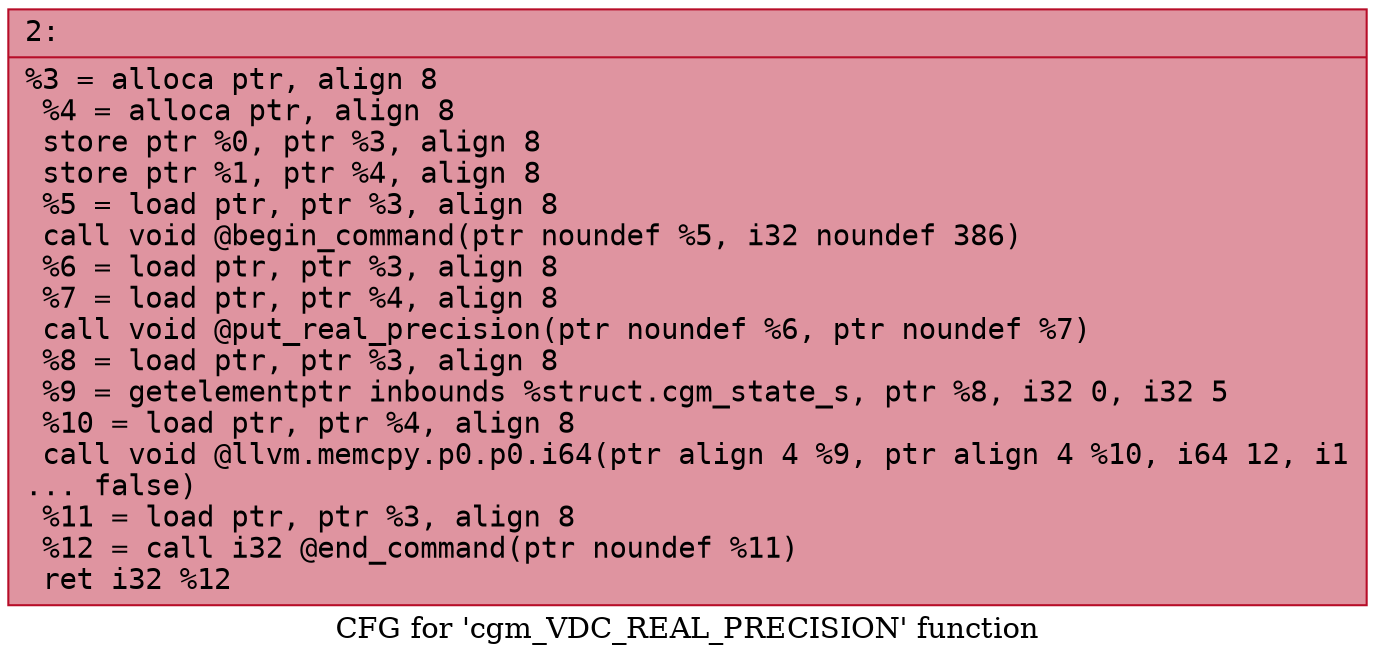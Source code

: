 digraph "CFG for 'cgm_VDC_REAL_PRECISION' function" {
	label="CFG for 'cgm_VDC_REAL_PRECISION' function";

	Node0x6000024c7570 [shape=record,color="#b70d28ff", style=filled, fillcolor="#b70d2870" fontname="Courier",label="{2:\l|  %3 = alloca ptr, align 8\l  %4 = alloca ptr, align 8\l  store ptr %0, ptr %3, align 8\l  store ptr %1, ptr %4, align 8\l  %5 = load ptr, ptr %3, align 8\l  call void @begin_command(ptr noundef %5, i32 noundef 386)\l  %6 = load ptr, ptr %3, align 8\l  %7 = load ptr, ptr %4, align 8\l  call void @put_real_precision(ptr noundef %6, ptr noundef %7)\l  %8 = load ptr, ptr %3, align 8\l  %9 = getelementptr inbounds %struct.cgm_state_s, ptr %8, i32 0, i32 5\l  %10 = load ptr, ptr %4, align 8\l  call void @llvm.memcpy.p0.p0.i64(ptr align 4 %9, ptr align 4 %10, i64 12, i1\l... false)\l  %11 = load ptr, ptr %3, align 8\l  %12 = call i32 @end_command(ptr noundef %11)\l  ret i32 %12\l}"];
}
